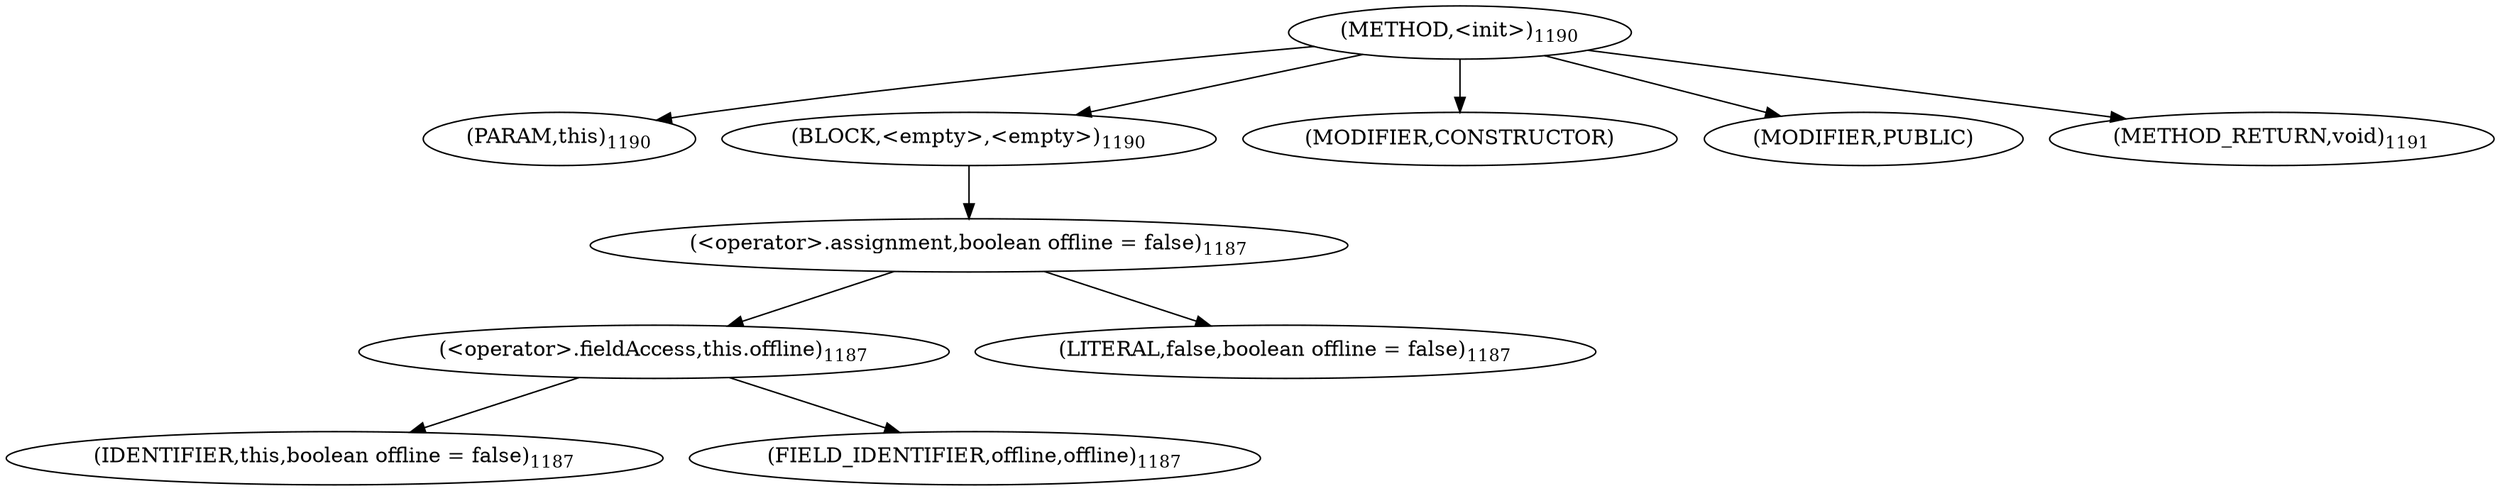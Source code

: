 digraph "&lt;init&gt;" {  
"2145" [label = <(METHOD,&lt;init&gt;)<SUB>1190</SUB>> ]
"2146" [label = <(PARAM,this)<SUB>1190</SUB>> ]
"2147" [label = <(BLOCK,&lt;empty&gt;,&lt;empty&gt;)<SUB>1190</SUB>> ]
"2148" [label = <(&lt;operator&gt;.assignment,boolean offline = false)<SUB>1187</SUB>> ]
"2149" [label = <(&lt;operator&gt;.fieldAccess,this.offline)<SUB>1187</SUB>> ]
"2150" [label = <(IDENTIFIER,this,boolean offline = false)<SUB>1187</SUB>> ]
"2151" [label = <(FIELD_IDENTIFIER,offline,offline)<SUB>1187</SUB>> ]
"2152" [label = <(LITERAL,false,boolean offline = false)<SUB>1187</SUB>> ]
"2153" [label = <(MODIFIER,CONSTRUCTOR)> ]
"2154" [label = <(MODIFIER,PUBLIC)> ]
"2155" [label = <(METHOD_RETURN,void)<SUB>1191</SUB>> ]
  "2145" -> "2146" 
  "2145" -> "2147" 
  "2145" -> "2153" 
  "2145" -> "2154" 
  "2145" -> "2155" 
  "2147" -> "2148" 
  "2148" -> "2149" 
  "2148" -> "2152" 
  "2149" -> "2150" 
  "2149" -> "2151" 
}
